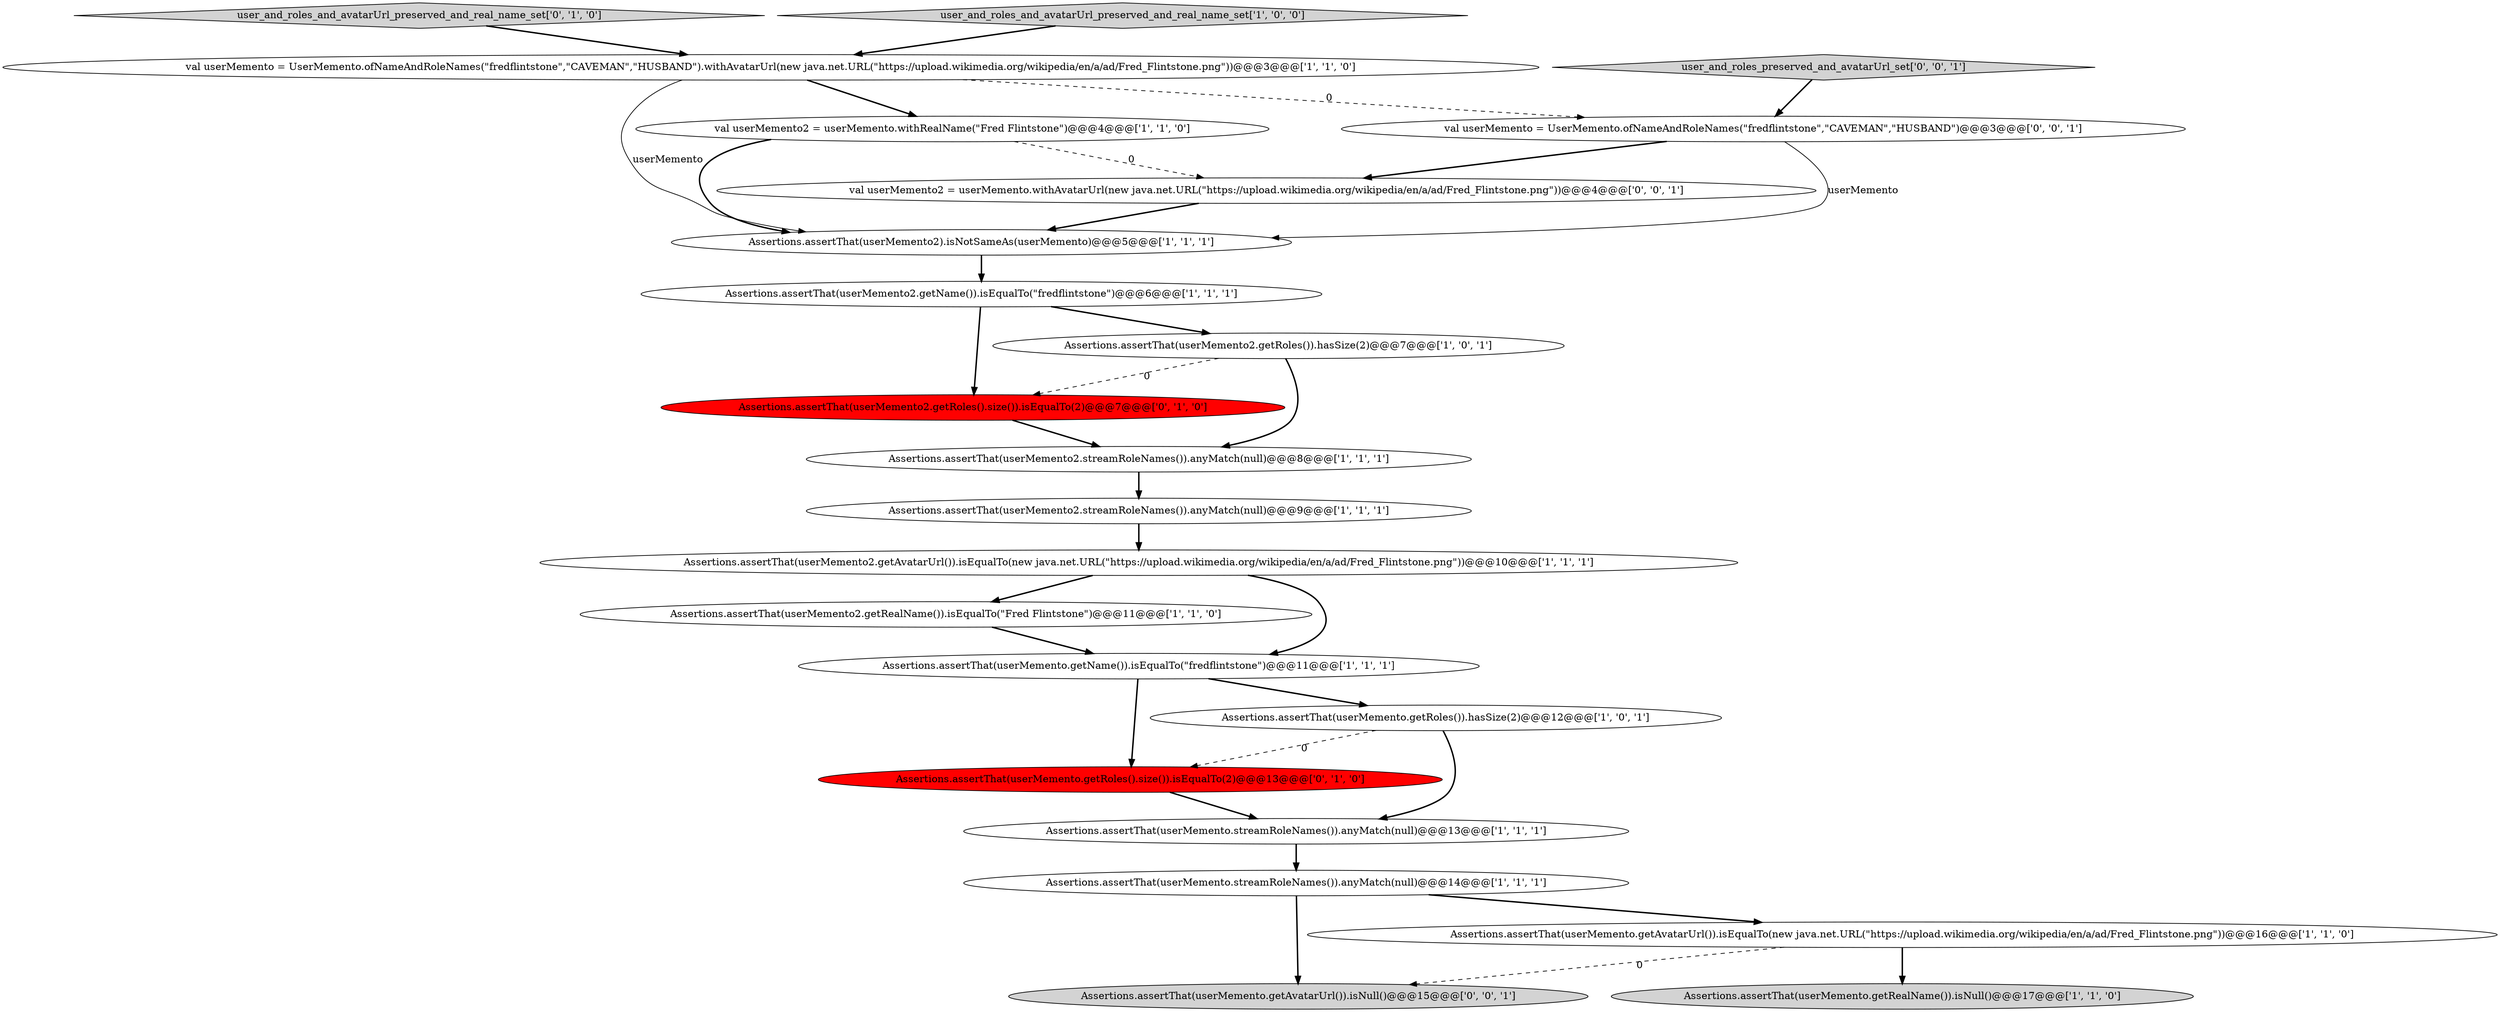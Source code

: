 digraph {
16 [style = filled, label = "user_and_roles_and_avatarUrl_preserved_and_real_name_set['0', '1', '0']", fillcolor = lightgray, shape = diamond image = "AAA0AAABBB2BBB"];
18 [style = filled, label = "Assertions.assertThat(userMemento.getRoles().size()).isEqualTo(2)@@@13@@@['0', '1', '0']", fillcolor = red, shape = ellipse image = "AAA1AAABBB2BBB"];
9 [style = filled, label = "Assertions.assertThat(userMemento2.getRealName()).isEqualTo(\"Fred Flintstone\")@@@11@@@['1', '1', '0']", fillcolor = white, shape = ellipse image = "AAA0AAABBB1BBB"];
4 [style = filled, label = "Assertions.assertThat(userMemento2.streamRoleNames()).anyMatch(null)@@@8@@@['1', '1', '1']", fillcolor = white, shape = ellipse image = "AAA0AAABBB1BBB"];
12 [style = filled, label = "Assertions.assertThat(userMemento.streamRoleNames()).anyMatch(null)@@@14@@@['1', '1', '1']", fillcolor = white, shape = ellipse image = "AAA0AAABBB1BBB"];
22 [style = filled, label = "val userMemento = UserMemento.ofNameAndRoleNames(\"fredflintstone\",\"CAVEMAN\",\"HUSBAND\")@@@3@@@['0', '0', '1']", fillcolor = white, shape = ellipse image = "AAA0AAABBB3BBB"];
0 [style = filled, label = "val userMemento = UserMemento.ofNameAndRoleNames(\"fredflintstone\",\"CAVEMAN\",\"HUSBAND\").withAvatarUrl(new java.net.URL(\"https://upload.wikimedia.org/wikipedia/en/a/ad/Fred_Flintstone.png\"))@@@3@@@['1', '1', '0']", fillcolor = white, shape = ellipse image = "AAA0AAABBB1BBB"];
13 [style = filled, label = "val userMemento2 = userMemento.withRealName(\"Fred Flintstone\")@@@4@@@['1', '1', '0']", fillcolor = white, shape = ellipse image = "AAA0AAABBB1BBB"];
1 [style = filled, label = "Assertions.assertThat(userMemento2.getAvatarUrl()).isEqualTo(new java.net.URL(\"https://upload.wikimedia.org/wikipedia/en/a/ad/Fred_Flintstone.png\"))@@@10@@@['1', '1', '1']", fillcolor = white, shape = ellipse image = "AAA0AAABBB1BBB"];
14 [style = filled, label = "Assertions.assertThat(userMemento2.getName()).isEqualTo(\"fredflintstone\")@@@6@@@['1', '1', '1']", fillcolor = white, shape = ellipse image = "AAA0AAABBB1BBB"];
7 [style = filled, label = "user_and_roles_and_avatarUrl_preserved_and_real_name_set['1', '0', '0']", fillcolor = lightgray, shape = diamond image = "AAA0AAABBB1BBB"];
20 [style = filled, label = "user_and_roles_preserved_and_avatarUrl_set['0', '0', '1']", fillcolor = lightgray, shape = diamond image = "AAA0AAABBB3BBB"];
11 [style = filled, label = "Assertions.assertThat(userMemento2).isNotSameAs(userMemento)@@@5@@@['1', '1', '1']", fillcolor = white, shape = ellipse image = "AAA0AAABBB1BBB"];
21 [style = filled, label = "Assertions.assertThat(userMemento.getAvatarUrl()).isNull()@@@15@@@['0', '0', '1']", fillcolor = lightgray, shape = ellipse image = "AAA0AAABBB3BBB"];
6 [style = filled, label = "Assertions.assertThat(userMemento2.streamRoleNames()).anyMatch(null)@@@9@@@['1', '1', '1']", fillcolor = white, shape = ellipse image = "AAA0AAABBB1BBB"];
10 [style = filled, label = "Assertions.assertThat(userMemento.getRoles()).hasSize(2)@@@12@@@['1', '0', '1']", fillcolor = white, shape = ellipse image = "AAA0AAABBB1BBB"];
5 [style = filled, label = "Assertions.assertThat(userMemento.getAvatarUrl()).isEqualTo(new java.net.URL(\"https://upload.wikimedia.org/wikipedia/en/a/ad/Fred_Flintstone.png\"))@@@16@@@['1', '1', '0']", fillcolor = white, shape = ellipse image = "AAA0AAABBB1BBB"];
3 [style = filled, label = "Assertions.assertThat(userMemento.streamRoleNames()).anyMatch(null)@@@13@@@['1', '1', '1']", fillcolor = white, shape = ellipse image = "AAA0AAABBB1BBB"];
17 [style = filled, label = "Assertions.assertThat(userMemento2.getRoles().size()).isEqualTo(2)@@@7@@@['0', '1', '0']", fillcolor = red, shape = ellipse image = "AAA1AAABBB2BBB"];
8 [style = filled, label = "Assertions.assertThat(userMemento.getRealName()).isNull()@@@17@@@['1', '1', '0']", fillcolor = lightgray, shape = ellipse image = "AAA0AAABBB1BBB"];
2 [style = filled, label = "Assertions.assertThat(userMemento.getName()).isEqualTo(\"fredflintstone\")@@@11@@@['1', '1', '1']", fillcolor = white, shape = ellipse image = "AAA0AAABBB1BBB"];
19 [style = filled, label = "val userMemento2 = userMemento.withAvatarUrl(new java.net.URL(\"https://upload.wikimedia.org/wikipedia/en/a/ad/Fred_Flintstone.png\"))@@@4@@@['0', '0', '1']", fillcolor = white, shape = ellipse image = "AAA0AAABBB3BBB"];
15 [style = filled, label = "Assertions.assertThat(userMemento2.getRoles()).hasSize(2)@@@7@@@['1', '0', '1']", fillcolor = white, shape = ellipse image = "AAA0AAABBB1BBB"];
5->8 [style = bold, label=""];
18->3 [style = bold, label=""];
16->0 [style = bold, label=""];
12->5 [style = bold, label=""];
0->13 [style = bold, label=""];
22->19 [style = bold, label=""];
11->14 [style = bold, label=""];
4->6 [style = bold, label=""];
9->2 [style = bold, label=""];
12->21 [style = bold, label=""];
0->11 [style = solid, label="userMemento"];
10->3 [style = bold, label=""];
14->17 [style = bold, label=""];
2->18 [style = bold, label=""];
7->0 [style = bold, label=""];
19->11 [style = bold, label=""];
3->12 [style = bold, label=""];
13->19 [style = dashed, label="0"];
2->10 [style = bold, label=""];
13->11 [style = bold, label=""];
0->22 [style = dashed, label="0"];
1->9 [style = bold, label=""];
20->22 [style = bold, label=""];
6->1 [style = bold, label=""];
22->11 [style = solid, label="userMemento"];
15->4 [style = bold, label=""];
5->21 [style = dashed, label="0"];
15->17 [style = dashed, label="0"];
14->15 [style = bold, label=""];
1->2 [style = bold, label=""];
17->4 [style = bold, label=""];
10->18 [style = dashed, label="0"];
}
